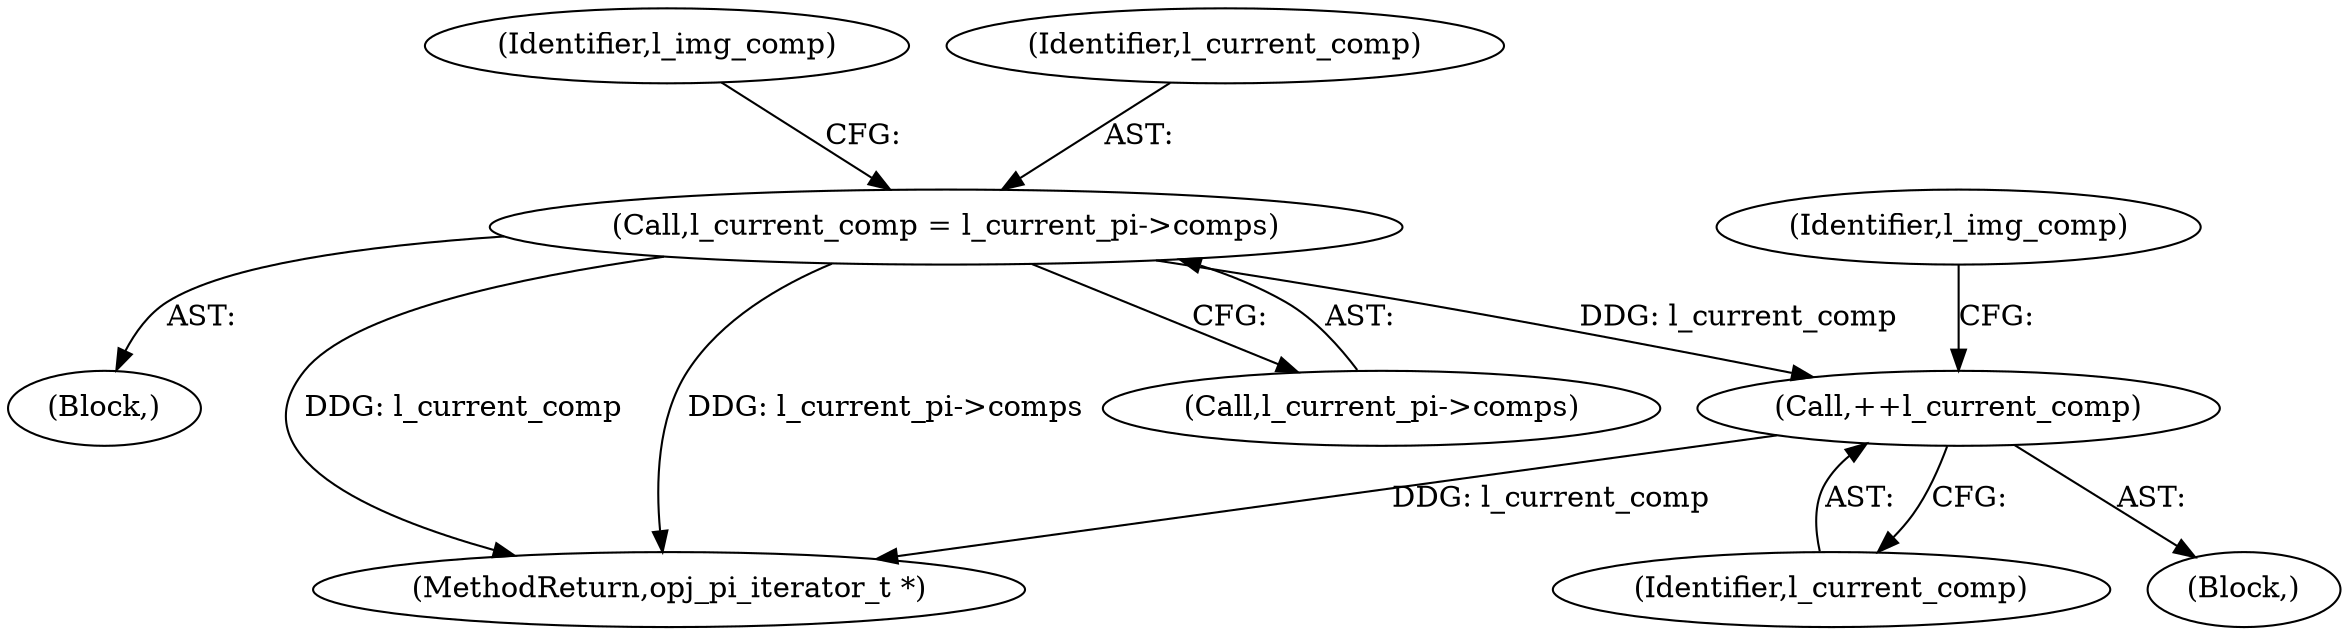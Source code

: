 digraph "0_openjpeg_c16bc057ba3f125051c9966cf1f5b68a05681de4@pointer" {
"1000667" [label="(Call,++l_current_comp)"];
"1000533" [label="(Call,l_current_comp = l_current_pi->comps)"];
"1000532" [label="(Block,)"];
"1000533" [label="(Call,l_current_comp = l_current_pi->comps)"];
"1000667" [label="(Call,++l_current_comp)"];
"1000599" [label="(Block,)"];
"1000539" [label="(Identifier,l_img_comp)"];
"1000713" [label="(MethodReturn,opj_pi_iterator_t *)"];
"1000534" [label="(Identifier,l_current_comp)"];
"1000535" [label="(Call,l_current_pi->comps)"];
"1000668" [label="(Identifier,l_current_comp)"];
"1000670" [label="(Identifier,l_img_comp)"];
"1000667" -> "1000599"  [label="AST: "];
"1000667" -> "1000668"  [label="CFG: "];
"1000668" -> "1000667"  [label="AST: "];
"1000670" -> "1000667"  [label="CFG: "];
"1000667" -> "1000713"  [label="DDG: l_current_comp"];
"1000533" -> "1000667"  [label="DDG: l_current_comp"];
"1000533" -> "1000532"  [label="AST: "];
"1000533" -> "1000535"  [label="CFG: "];
"1000534" -> "1000533"  [label="AST: "];
"1000535" -> "1000533"  [label="AST: "];
"1000539" -> "1000533"  [label="CFG: "];
"1000533" -> "1000713"  [label="DDG: l_current_comp"];
"1000533" -> "1000713"  [label="DDG: l_current_pi->comps"];
}
